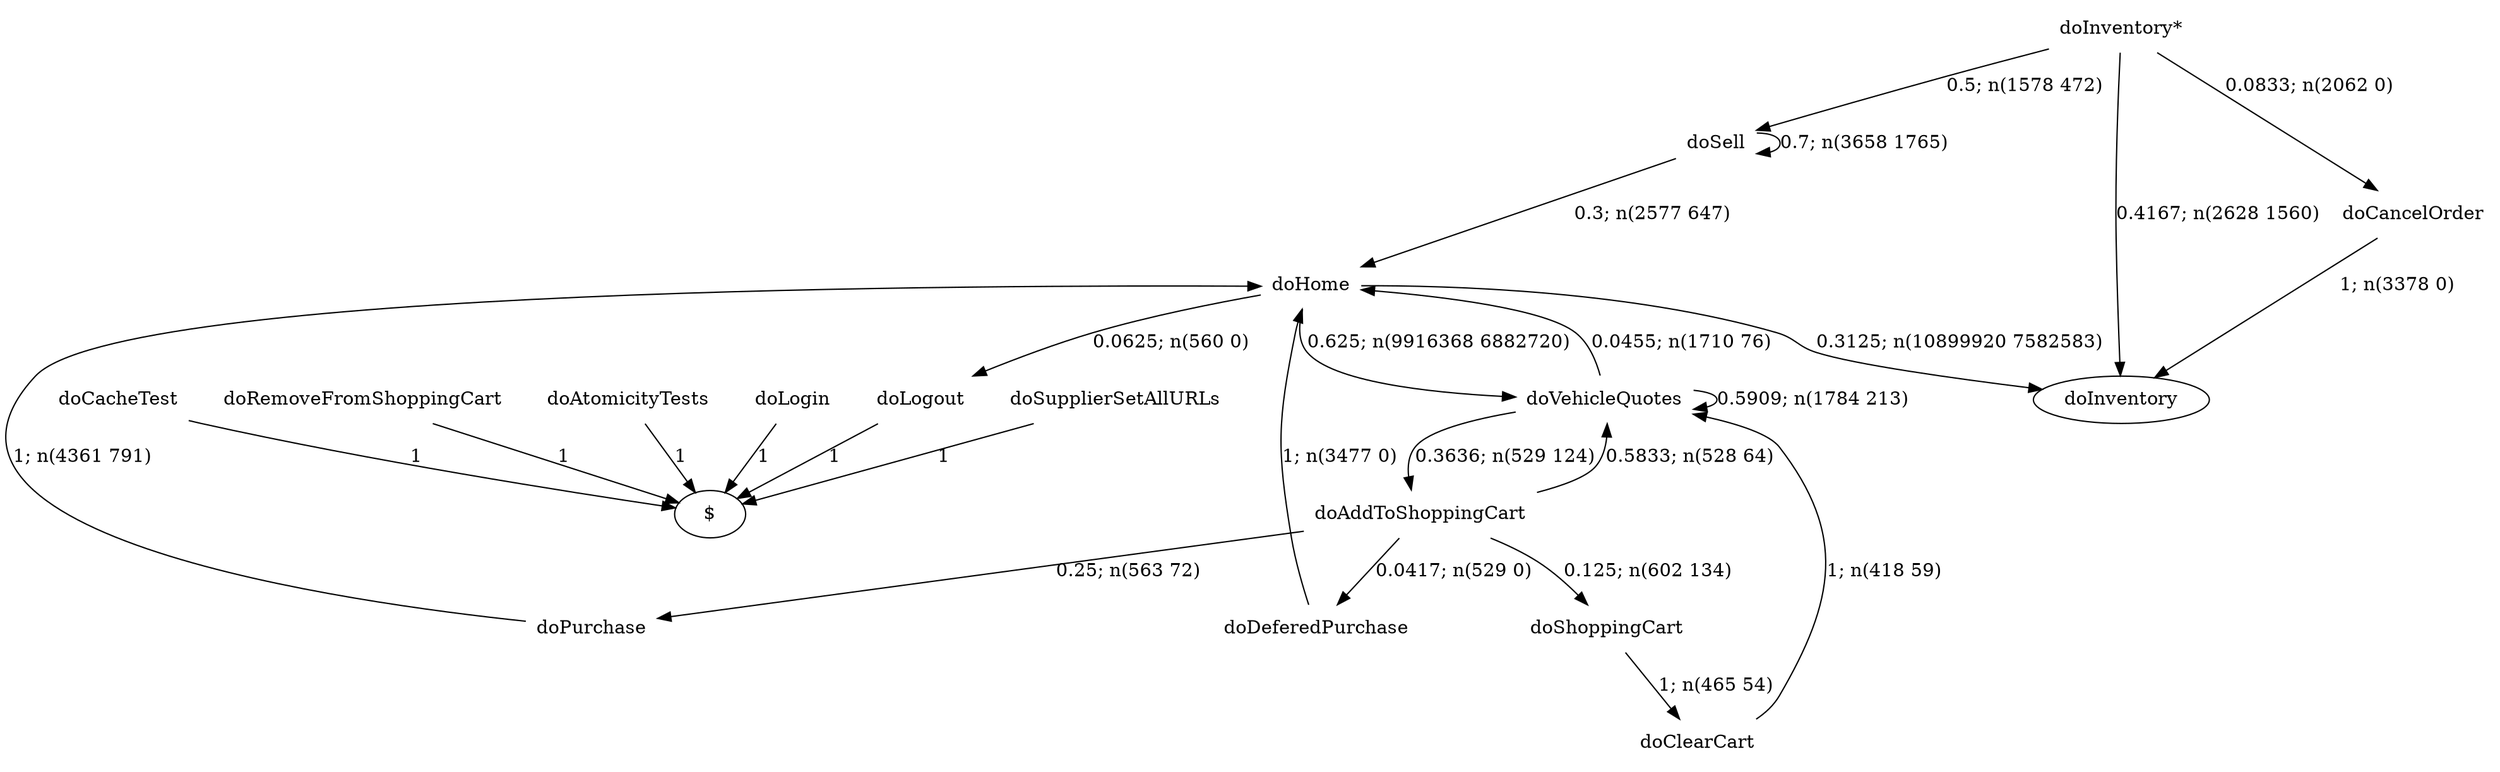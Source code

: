 digraph G {"doInventory*" [label="doInventory*",shape=none];"doSupplierSetAllURLs" [label="doSupplierSetAllURLs",shape=none];"doAtomicityTests" [label="doAtomicityTests",shape=none];"doCacheTest" [label="doCacheTest",shape=none];"doLogin" [label="doLogin",shape=none];"doVehicleQuotes" [label="doVehicleQuotes",shape=none];"doAddToShoppingCart" [label="doAddToShoppingCart",shape=none];"doDeferedPurchase" [label="doDeferedPurchase",shape=none];"doHome" [label="doHome",shape=none];"doShoppingCart" [label="doShoppingCart",shape=none];"doClearCart" [label="doClearCart",shape=none];"doPurchase" [label="doPurchase",shape=none];"doSell" [label="doSell",shape=none];"doLogout" [label="doLogout",shape=none];"doCancelOrder" [label="doCancelOrder",shape=none];"doRemoveFromShoppingCart" [label="doRemoveFromShoppingCart",shape=none];"doInventory*"->"doInventory" [style=solid,label="0.4167; n(2628 1560)"];"doInventory*"->"doSell" [style=solid,label="0.5; n(1578 472)"];"doInventory*"->"doCancelOrder" [style=solid,label="0.0833; n(2062 0)"];"doSupplierSetAllURLs"->"$" [style=solid,label="1"];"doAtomicityTests"->"$" [style=solid,label="1"];"doCacheTest"->"$" [style=solid,label="1"];"doLogin"->"$" [style=solid,label="1"];"doVehicleQuotes"->"doVehicleQuotes" [style=solid,label="0.5909; n(1784 213)"];"doVehicleQuotes"->"doAddToShoppingCart" [style=solid,label="0.3636; n(529 124)"];"doVehicleQuotes"->"doHome" [style=solid,label="0.0455; n(1710 76)"];"doAddToShoppingCart"->"doVehicleQuotes" [style=solid,label="0.5833; n(528 64)"];"doAddToShoppingCart"->"doDeferedPurchase" [style=solid,label="0.0417; n(529 0)"];"doAddToShoppingCart"->"doShoppingCart" [style=solid,label="0.125; n(602 134)"];"doAddToShoppingCart"->"doPurchase" [style=solid,label="0.25; n(563 72)"];"doDeferedPurchase"->"doHome" [style=solid,label="1; n(3477 0)"];"doHome"->"doInventory" [style=solid,label="0.3125; n(10899920 7582583)"];"doHome"->"doVehicleQuotes" [style=solid,label="0.625; n(9916368 6882720)"];"doHome"->"doLogout" [style=solid,label="0.0625; n(560 0)"];"doShoppingCart"->"doClearCart" [style=solid,label="1; n(465 54)"];"doClearCart"->"doVehicleQuotes" [style=solid,label="1; n(418 59)"];"doPurchase"->"doHome" [style=solid,label="1; n(4361 791)"];"doSell"->"doHome" [style=solid,label="0.3; n(2577 647)"];"doSell"->"doSell" [style=solid,label="0.7; n(3658 1765)"];"doLogout"->"$" [style=solid,label="1"];"doCancelOrder"->"doInventory" [style=solid,label="1; n(3378 0)"];"doRemoveFromShoppingCart"->"$" [style=solid,label="1"];}
